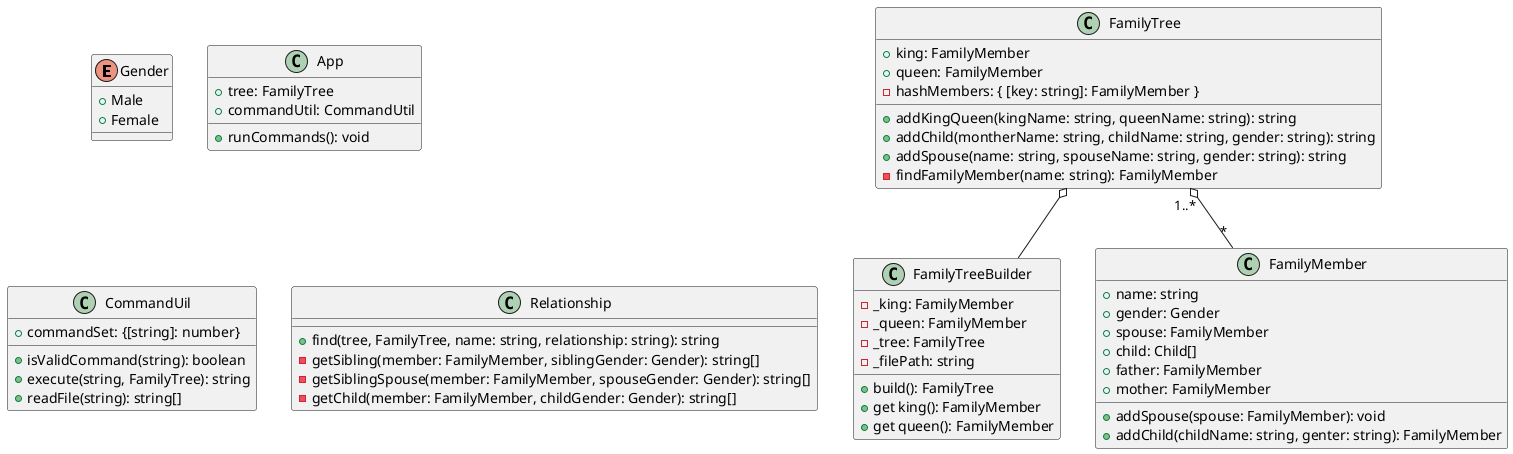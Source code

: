 @startuml class diagram

enum Gender {
    +Male
    +Female
}

class App {
    +tree: FamilyTree
    +commandUtil: CommandUtil
    +runCommands(): void
}

class CommandUil {
    +commandSet: {[string]: number}
    +isValidCommand(string): boolean
    +execute(string, FamilyTree): string
    +readFile(string): string[]
}

class Relationship {
    +find(tree, FamilyTree, name: string, relationship: string): string
    -getSibling(member: FamilyMember, siblingGender: Gender): string[]
    -getSiblingSpouse(member: FamilyMember, spouseGender: Gender): string[]
    -getChild(member: FamilyMember, childGender: Gender): string[]
}

class FamilyTreeBuilder {
    -_king: FamilyMember
    -_queen: FamilyMember
    -_tree: FamilyTree
    -_filePath: string
    +build(): FamilyTree
    +get king(): FamilyMember
    +get queen(): FamilyMember
}

class FamilyTree {
    +king: FamilyMember
    +queen: FamilyMember
    -hashMembers: { [key: string]: FamilyMember }
    +addKingQueen(kingName: string, queenName: string): string 
    +addChild(montherName: string, childName: string, gender: string): string
    +addSpouse(name: string, spouseName: string, gender: string): string
    -findFamilyMember(name: string): FamilyMember
}

class FamilyMember {
    +name: string
    +gender: Gender
    +spouse: FamilyMember
    +child: Child[]
    +father: FamilyMember 
    +mother: FamilyMember 
    +addSpouse(spouse: FamilyMember): void
    +addChild(childName: string, genter: string): FamilyMember
}

FamilyTree "1..*" o-- "*" FamilyMember
FamilyTree o-- FamilyTreeBuilder

@enduml